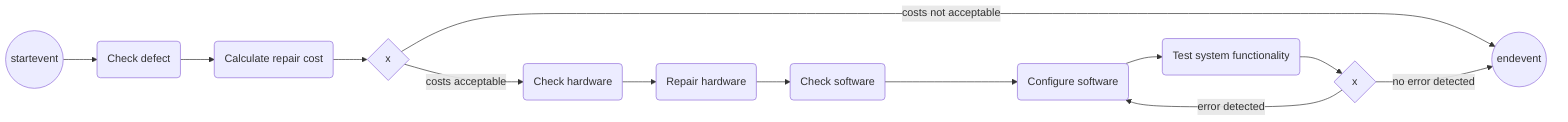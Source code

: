 graph LR
1:startevent:((startevent)) --> 2:task:(Check defect)
2:task: --> 3:task:(Calculate repair cost)
3:task: --> 4:exclusivegateway:{x}
4:exclusivegateway: --> |costs acceptable|5:task:(Check hardware)
4:exclusivegateway: --> |costs not acceptable|9:endevent:((endevent))
5:task: --> 6:task:(Repair hardware)
6:task: --> 7:task:(Check software)
7:task: --> 8:task:(Configure software)
8:task: --> 10:task:(Test system functionality)
10:task: --> 11:exclusivegateway:{x}
11:exclusivegateway: --> |error detected|8:task:
11:exclusivegateway: --> |no error detected|9:endevent: